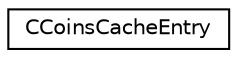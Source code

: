 digraph "Graphical Class Hierarchy"
{
 // LATEX_PDF_SIZE
  edge [fontname="Helvetica",fontsize="10",labelfontname="Helvetica",labelfontsize="10"];
  node [fontname="Helvetica",fontsize="10",shape=record];
  rankdir="LR";
  Node0 [label="CCoinsCacheEntry",height=0.2,width=0.4,color="black", fillcolor="white", style="filled",URL="$struct_c_coins_cache_entry.html",tooltip=" "];
}
